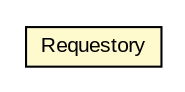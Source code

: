 #!/usr/local/bin/dot
#
# Class diagram 
# Generated by UMLGraph version R5_6-24-gf6e263 (http://www.umlgraph.org/)
#

digraph G {
	edge [fontname="arial",fontsize=10,labelfontname="arial",labelfontsize=10];
	node [fontname="arial",fontsize=10,shape=plaintext];
	nodesep=0.25;
	ranksep=0.5;
	rankdir=LR;
	// org.turbogwt.core.http.client.Requestory
	c2959 [label=<<table title="org.turbogwt.core.http.client.Requestory" border="0" cellborder="1" cellspacing="0" cellpadding="2" port="p" bgcolor="lemonChiffon" href="./Requestory.html">
		<tr><td><table border="0" cellspacing="0" cellpadding="1">
<tr><td align="center" balign="center"> Requestory </td></tr>
		</table></td></tr>
		</table>>, URL="./Requestory.html", fontname="arial", fontcolor="black", fontsize=10.0];
}

